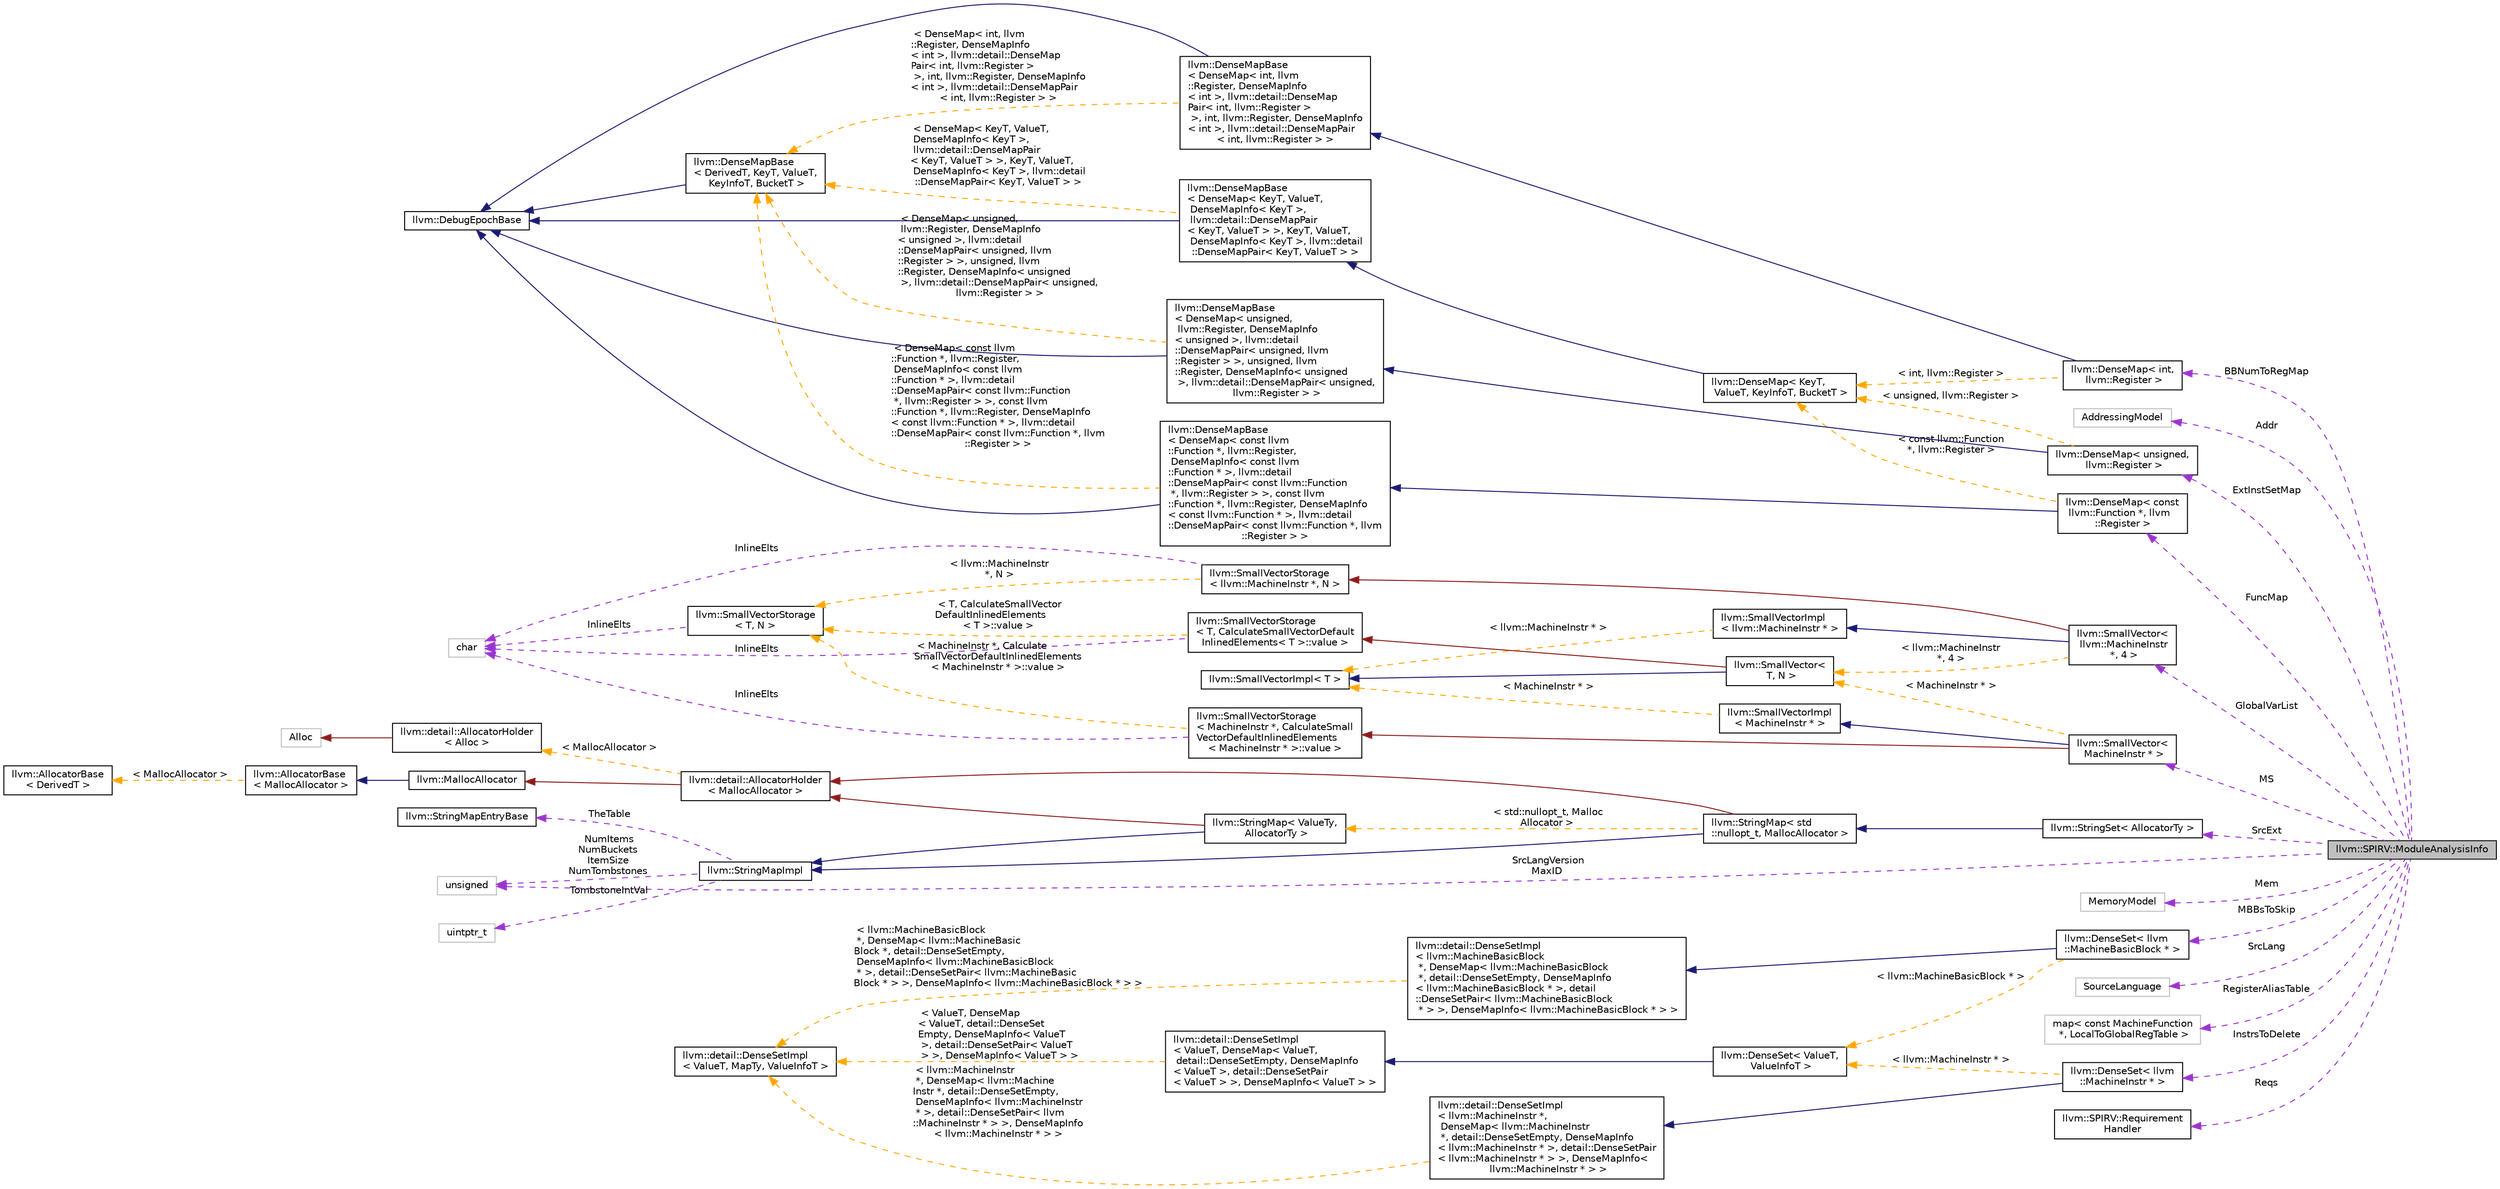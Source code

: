 digraph "llvm::SPIRV::ModuleAnalysisInfo"
{
 // LATEX_PDF_SIZE
  bgcolor="transparent";
  edge [fontname="Helvetica",fontsize="10",labelfontname="Helvetica",labelfontsize="10"];
  node [fontname="Helvetica",fontsize="10",shape=record];
  rankdir="LR";
  Node1 [label="llvm::SPIRV::ModuleAnalysisInfo",height=0.2,width=0.4,color="black", fillcolor="grey75", style="filled", fontcolor="black",tooltip=" "];
  Node2 -> Node1 [dir="back",color="darkorchid3",fontsize="10",style="dashed",label=" BBNumToRegMap" ,fontname="Helvetica"];
  Node2 [label="llvm::DenseMap\< int,\l llvm::Register \>",height=0.2,width=0.4,color="black",URL="$classllvm_1_1DenseMap.html",tooltip=" "];
  Node3 -> Node2 [dir="back",color="midnightblue",fontsize="10",style="solid",fontname="Helvetica"];
  Node3 [label="llvm::DenseMapBase\l\< DenseMap\< int, llvm\l::Register, DenseMapInfo\l\< int \>, llvm::detail::DenseMap\lPair\< int, llvm::Register \>\l \>, int, llvm::Register, DenseMapInfo\l\< int \>, llvm::detail::DenseMapPair\l\< int, llvm::Register \> \>",height=0.2,width=0.4,color="black",URL="$classllvm_1_1DenseMapBase.html",tooltip=" "];
  Node4 -> Node3 [dir="back",color="midnightblue",fontsize="10",style="solid",fontname="Helvetica"];
  Node4 [label="llvm::DebugEpochBase",height=0.2,width=0.4,color="black",URL="$classllvm_1_1DebugEpochBase.html",tooltip="A base class for data structure classes wishing to make iterators (\"handles\") pointing into themselve..."];
  Node5 -> Node3 [dir="back",color="orange",fontsize="10",style="dashed",label=" \< DenseMap\< int, llvm\l::Register, DenseMapInfo\l\< int \>, llvm::detail::DenseMap\lPair\< int, llvm::Register \>\l \>, int, llvm::Register, DenseMapInfo\l\< int \>, llvm::detail::DenseMapPair\l\< int, llvm::Register \> \>" ,fontname="Helvetica"];
  Node5 [label="llvm::DenseMapBase\l\< DerivedT, KeyT, ValueT,\l KeyInfoT, BucketT \>",height=0.2,width=0.4,color="black",URL="$classllvm_1_1DenseMapBase.html",tooltip=" "];
  Node4 -> Node5 [dir="back",color="midnightblue",fontsize="10",style="solid",fontname="Helvetica"];
  Node6 -> Node2 [dir="back",color="orange",fontsize="10",style="dashed",label=" \< int, llvm::Register \>" ,fontname="Helvetica"];
  Node6 [label="llvm::DenseMap\< KeyT,\l ValueT, KeyInfoT, BucketT \>",height=0.2,width=0.4,color="black",URL="$classllvm_1_1DenseMap.html",tooltip=" "];
  Node7 -> Node6 [dir="back",color="midnightblue",fontsize="10",style="solid",fontname="Helvetica"];
  Node7 [label="llvm::DenseMapBase\l\< DenseMap\< KeyT, ValueT,\l DenseMapInfo\< KeyT \>,\l llvm::detail::DenseMapPair\l\< KeyT, ValueT \> \>, KeyT, ValueT,\l DenseMapInfo\< KeyT \>, llvm::detail\l::DenseMapPair\< KeyT, ValueT \> \>",height=0.2,width=0.4,color="black",URL="$classllvm_1_1DenseMapBase.html",tooltip=" "];
  Node4 -> Node7 [dir="back",color="midnightblue",fontsize="10",style="solid",fontname="Helvetica"];
  Node5 -> Node7 [dir="back",color="orange",fontsize="10",style="dashed",label=" \< DenseMap\< KeyT, ValueT,\l DenseMapInfo\< KeyT \>,\l llvm::detail::DenseMapPair\l\< KeyT, ValueT \> \>, KeyT, ValueT,\l DenseMapInfo\< KeyT \>, llvm::detail\l::DenseMapPair\< KeyT, ValueT \> \>" ,fontname="Helvetica"];
  Node8 -> Node1 [dir="back",color="darkorchid3",fontsize="10",style="dashed",label=" Addr" ,fontname="Helvetica"];
  Node8 [label="AddressingModel",height=0.2,width=0.4,color="grey75",tooltip=" "];
  Node9 -> Node1 [dir="back",color="darkorchid3",fontsize="10",style="dashed",label=" MS" ,fontname="Helvetica"];
  Node9 [label="llvm::SmallVector\<\l MachineInstr * \>",height=0.2,width=0.4,color="black",URL="$classllvm_1_1SmallVector.html",tooltip=" "];
  Node10 -> Node9 [dir="back",color="midnightblue",fontsize="10",style="solid",fontname="Helvetica"];
  Node10 [label="llvm::SmallVectorImpl\l\< MachineInstr * \>",height=0.2,width=0.4,color="black",URL="$classllvm_1_1SmallVectorImpl.html",tooltip=" "];
  Node11 -> Node10 [dir="back",color="orange",fontsize="10",style="dashed",label=" \< MachineInstr * \>" ,fontname="Helvetica"];
  Node11 [label="llvm::SmallVectorImpl\< T \>",height=0.2,width=0.4,color="black",URL="$classllvm_1_1SmallVectorImpl.html",tooltip="This class consists of common code factored out of the SmallVector class to reduce code duplication b..."];
  Node12 -> Node9 [dir="back",color="firebrick4",fontsize="10",style="solid",fontname="Helvetica"];
  Node12 [label="llvm::SmallVectorStorage\l\< MachineInstr *, CalculateSmall\lVectorDefaultInlinedElements\l\< MachineInstr * \>::value \>",height=0.2,width=0.4,color="black",URL="$structllvm_1_1SmallVectorStorage.html",tooltip=" "];
  Node13 -> Node12 [dir="back",color="darkorchid3",fontsize="10",style="dashed",label=" InlineElts" ,fontname="Helvetica"];
  Node13 [label="char",height=0.2,width=0.4,color="grey75",tooltip=" "];
  Node14 -> Node12 [dir="back",color="orange",fontsize="10",style="dashed",label=" \< MachineInstr *, Calculate\lSmallVectorDefaultInlinedElements\l\< MachineInstr * \>::value \>" ,fontname="Helvetica"];
  Node14 [label="llvm::SmallVectorStorage\l\< T, N \>",height=0.2,width=0.4,color="black",URL="$structllvm_1_1SmallVectorStorage.html",tooltip="Storage for the SmallVector elements."];
  Node13 -> Node14 [dir="back",color="darkorchid3",fontsize="10",style="dashed",label=" InlineElts" ,fontname="Helvetica"];
  Node15 -> Node9 [dir="back",color="orange",fontsize="10",style="dashed",label=" \< MachineInstr * \>" ,fontname="Helvetica"];
  Node15 [label="llvm::SmallVector\<\l T, N \>",height=0.2,width=0.4,color="black",URL="$classllvm_1_1SmallVector.html",tooltip="This is a 'vector' (really, a variable-sized array), optimized for the case when the array is small."];
  Node11 -> Node15 [dir="back",color="midnightblue",fontsize="10",style="solid",fontname="Helvetica"];
  Node16 -> Node15 [dir="back",color="firebrick4",fontsize="10",style="solid",fontname="Helvetica"];
  Node16 [label="llvm::SmallVectorStorage\l\< T, CalculateSmallVectorDefault\lInlinedElements\< T \>::value \>",height=0.2,width=0.4,color="black",URL="$structllvm_1_1SmallVectorStorage.html",tooltip=" "];
  Node13 -> Node16 [dir="back",color="darkorchid3",fontsize="10",style="dashed",label=" InlineElts" ,fontname="Helvetica"];
  Node14 -> Node16 [dir="back",color="orange",fontsize="10",style="dashed",label=" \< T, CalculateSmallVector\lDefaultInlinedElements\l\< T \>::value \>" ,fontname="Helvetica"];
  Node17 -> Node1 [dir="back",color="darkorchid3",fontsize="10",style="dashed",label=" ExtInstSetMap" ,fontname="Helvetica"];
  Node17 [label="llvm::DenseMap\< unsigned,\l llvm::Register \>",height=0.2,width=0.4,color="black",URL="$classllvm_1_1DenseMap.html",tooltip=" "];
  Node18 -> Node17 [dir="back",color="midnightblue",fontsize="10",style="solid",fontname="Helvetica"];
  Node18 [label="llvm::DenseMapBase\l\< DenseMap\< unsigned,\l llvm::Register, DenseMapInfo\l\< unsigned \>, llvm::detail\l::DenseMapPair\< unsigned, llvm\l::Register \> \>, unsigned, llvm\l::Register, DenseMapInfo\< unsigned\l \>, llvm::detail::DenseMapPair\< unsigned,\l llvm::Register \> \>",height=0.2,width=0.4,color="black",URL="$classllvm_1_1DenseMapBase.html",tooltip=" "];
  Node4 -> Node18 [dir="back",color="midnightblue",fontsize="10",style="solid",fontname="Helvetica"];
  Node5 -> Node18 [dir="back",color="orange",fontsize="10",style="dashed",label=" \< DenseMap\< unsigned,\l llvm::Register, DenseMapInfo\l\< unsigned \>, llvm::detail\l::DenseMapPair\< unsigned, llvm\l::Register \> \>, unsigned, llvm\l::Register, DenseMapInfo\< unsigned\l \>, llvm::detail::DenseMapPair\< unsigned,\l llvm::Register \> \>" ,fontname="Helvetica"];
  Node6 -> Node17 [dir="back",color="orange",fontsize="10",style="dashed",label=" \< unsigned, llvm::Register \>" ,fontname="Helvetica"];
  Node19 -> Node1 [dir="back",color="darkorchid3",fontsize="10",style="dashed",label=" FuncMap" ,fontname="Helvetica"];
  Node19 [label="llvm::DenseMap\< const\l llvm::Function *, llvm\l::Register \>",height=0.2,width=0.4,color="black",URL="$classllvm_1_1DenseMap.html",tooltip=" "];
  Node20 -> Node19 [dir="back",color="midnightblue",fontsize="10",style="solid",fontname="Helvetica"];
  Node20 [label="llvm::DenseMapBase\l\< DenseMap\< const llvm\l::Function *, llvm::Register,\l DenseMapInfo\< const llvm\l::Function * \>, llvm::detail\l::DenseMapPair\< const llvm::Function\l *, llvm::Register \> \>, const llvm\l::Function *, llvm::Register, DenseMapInfo\l\< const llvm::Function * \>, llvm::detail\l::DenseMapPair\< const llvm::Function *, llvm\l::Register \> \>",height=0.2,width=0.4,color="black",URL="$classllvm_1_1DenseMapBase.html",tooltip=" "];
  Node4 -> Node20 [dir="back",color="midnightblue",fontsize="10",style="solid",fontname="Helvetica"];
  Node5 -> Node20 [dir="back",color="orange",fontsize="10",style="dashed",label=" \< DenseMap\< const llvm\l::Function *, llvm::Register,\l DenseMapInfo\< const llvm\l::Function * \>, llvm::detail\l::DenseMapPair\< const llvm::Function\l *, llvm::Register \> \>, const llvm\l::Function *, llvm::Register, DenseMapInfo\l\< const llvm::Function * \>, llvm::detail\l::DenseMapPair\< const llvm::Function *, llvm\l::Register \> \>" ,fontname="Helvetica"];
  Node6 -> Node19 [dir="back",color="orange",fontsize="10",style="dashed",label=" \< const llvm::Function\l *, llvm::Register \>" ,fontname="Helvetica"];
  Node21 -> Node1 [dir="back",color="darkorchid3",fontsize="10",style="dashed",label=" GlobalVarList" ,fontname="Helvetica"];
  Node21 [label="llvm::SmallVector\<\l llvm::MachineInstr\l *, 4 \>",height=0.2,width=0.4,color="black",URL="$classllvm_1_1SmallVector.html",tooltip=" "];
  Node22 -> Node21 [dir="back",color="midnightblue",fontsize="10",style="solid",fontname="Helvetica"];
  Node22 [label="llvm::SmallVectorImpl\l\< llvm::MachineInstr * \>",height=0.2,width=0.4,color="black",URL="$classllvm_1_1SmallVectorImpl.html",tooltip=" "];
  Node11 -> Node22 [dir="back",color="orange",fontsize="10",style="dashed",label=" \< llvm::MachineInstr * \>" ,fontname="Helvetica"];
  Node23 -> Node21 [dir="back",color="firebrick4",fontsize="10",style="solid",fontname="Helvetica"];
  Node23 [label="llvm::SmallVectorStorage\l\< llvm::MachineInstr *, N \>",height=0.2,width=0.4,color="black",URL="$structllvm_1_1SmallVectorStorage.html",tooltip=" "];
  Node13 -> Node23 [dir="back",color="darkorchid3",fontsize="10",style="dashed",label=" InlineElts" ,fontname="Helvetica"];
  Node14 -> Node23 [dir="back",color="orange",fontsize="10",style="dashed",label=" \< llvm::MachineInstr\l *, N \>" ,fontname="Helvetica"];
  Node15 -> Node21 [dir="back",color="orange",fontsize="10",style="dashed",label=" \< llvm::MachineInstr\l *, 4 \>" ,fontname="Helvetica"];
  Node24 -> Node1 [dir="back",color="darkorchid3",fontsize="10",style="dashed",label=" SrcExt" ,fontname="Helvetica"];
  Node24 [label="llvm::StringSet\< AllocatorTy \>",height=0.2,width=0.4,color="black",URL="$classllvm_1_1StringSet.html",tooltip="StringSet - A wrapper for StringMap that provides set-like functionality."];
  Node25 -> Node24 [dir="back",color="midnightblue",fontsize="10",style="solid",fontname="Helvetica"];
  Node25 [label="llvm::StringMap\< std\l::nullopt_t, MallocAllocator \>",height=0.2,width=0.4,color="black",URL="$classllvm_1_1StringMap.html",tooltip=" "];
  Node26 -> Node25 [dir="back",color="midnightblue",fontsize="10",style="solid",fontname="Helvetica"];
  Node26 [label="llvm::StringMapImpl",height=0.2,width=0.4,color="black",URL="$classllvm_1_1StringMapImpl.html",tooltip="StringMapImpl - This is the base class of StringMap that is shared among all of its instantiations."];
  Node27 -> Node26 [dir="back",color="darkorchid3",fontsize="10",style="dashed",label=" TheTable" ,fontname="Helvetica"];
  Node27 [label="llvm::StringMapEntryBase",height=0.2,width=0.4,color="black",URL="$classllvm_1_1StringMapEntryBase.html",tooltip="StringMapEntryBase - Shared base class of StringMapEntry instances."];
  Node28 -> Node26 [dir="back",color="darkorchid3",fontsize="10",style="dashed",label=" NumItems\nNumBuckets\nItemSize\nNumTombstones" ,fontname="Helvetica"];
  Node28 [label="unsigned",height=0.2,width=0.4,color="grey75",tooltip=" "];
  Node29 -> Node26 [dir="back",color="darkorchid3",fontsize="10",style="dashed",label=" TombstoneIntVal" ,fontname="Helvetica"];
  Node29 [label="uintptr_t",height=0.2,width=0.4,color="grey75",tooltip=" "];
  Node30 -> Node25 [dir="back",color="firebrick4",fontsize="10",style="solid",fontname="Helvetica"];
  Node30 [label="llvm::detail::AllocatorHolder\l\< MallocAllocator \>",height=0.2,width=0.4,color="black",URL="$classllvm_1_1detail_1_1AllocatorHolder.html",tooltip=" "];
  Node31 -> Node30 [dir="back",color="firebrick4",fontsize="10",style="solid",fontname="Helvetica"];
  Node31 [label="llvm::MallocAllocator",height=0.2,width=0.4,color="black",URL="$classllvm_1_1MallocAllocator.html",tooltip=" "];
  Node32 -> Node31 [dir="back",color="midnightblue",fontsize="10",style="solid",fontname="Helvetica"];
  Node32 [label="llvm::AllocatorBase\l\< MallocAllocator \>",height=0.2,width=0.4,color="black",URL="$classllvm_1_1AllocatorBase.html",tooltip=" "];
  Node33 -> Node32 [dir="back",color="orange",fontsize="10",style="dashed",label=" \< MallocAllocator \>" ,fontname="Helvetica"];
  Node33 [label="llvm::AllocatorBase\l\< DerivedT \>",height=0.2,width=0.4,color="black",URL="$classllvm_1_1AllocatorBase.html",tooltip="CRTP base class providing obvious overloads for the core Allocate() methods of LLVM-style allocators."];
  Node34 -> Node30 [dir="back",color="orange",fontsize="10",style="dashed",label=" \< MallocAllocator \>" ,fontname="Helvetica"];
  Node34 [label="llvm::detail::AllocatorHolder\l\< Alloc \>",height=0.2,width=0.4,color="black",URL="$classllvm_1_1detail_1_1AllocatorHolder.html",tooltip=" "];
  Node35 -> Node34 [dir="back",color="firebrick4",fontsize="10",style="solid",fontname="Helvetica"];
  Node35 [label="Alloc",height=0.2,width=0.4,color="grey75",tooltip=" "];
  Node36 -> Node25 [dir="back",color="orange",fontsize="10",style="dashed",label=" \< std::nullopt_t, Malloc\lAllocator \>" ,fontname="Helvetica"];
  Node36 [label="llvm::StringMap\< ValueTy,\l AllocatorTy \>",height=0.2,width=0.4,color="black",URL="$classllvm_1_1StringMap.html",tooltip="StringMap - This is an unconventional map that is specialized for handling keys that are \"strings\",..."];
  Node26 -> Node36 [dir="back",color="midnightblue",fontsize="10",style="solid",fontname="Helvetica"];
  Node30 -> Node36 [dir="back",color="firebrick4",fontsize="10",style="solid",fontname="Helvetica"];
  Node37 -> Node1 [dir="back",color="darkorchid3",fontsize="10",style="dashed",label=" Mem" ,fontname="Helvetica"];
  Node37 [label="MemoryModel",height=0.2,width=0.4,color="grey75",tooltip=" "];
  Node38 -> Node1 [dir="back",color="darkorchid3",fontsize="10",style="dashed",label=" InstrsToDelete" ,fontname="Helvetica"];
  Node38 [label="llvm::DenseSet\< llvm\l::MachineInstr * \>",height=0.2,width=0.4,color="black",URL="$classllvm_1_1DenseSet.html",tooltip=" "];
  Node39 -> Node38 [dir="back",color="midnightblue",fontsize="10",style="solid",fontname="Helvetica"];
  Node39 [label="llvm::detail::DenseSetImpl\l\< llvm::MachineInstr *,\l DenseMap\< llvm::MachineInstr\l *, detail::DenseSetEmpty, DenseMapInfo\l\< llvm::MachineInstr * \>, detail::DenseSetPair\l\< llvm::MachineInstr * \> \>, DenseMapInfo\<\l llvm::MachineInstr * \> \>",height=0.2,width=0.4,color="black",URL="$classllvm_1_1detail_1_1DenseSetImpl.html",tooltip=" "];
  Node40 -> Node39 [dir="back",color="orange",fontsize="10",style="dashed",label=" \< llvm::MachineInstr\l *, DenseMap\< llvm::Machine\lInstr *, detail::DenseSetEmpty,\l DenseMapInfo\< llvm::MachineInstr\l * \>, detail::DenseSetPair\< llvm\l::MachineInstr * \> \>, DenseMapInfo\l\< llvm::MachineInstr * \> \>" ,fontname="Helvetica"];
  Node40 [label="llvm::detail::DenseSetImpl\l\< ValueT, MapTy, ValueInfoT \>",height=0.2,width=0.4,color="black",URL="$classllvm_1_1detail_1_1DenseSetImpl.html",tooltip="Base class for DenseSet and DenseSmallSet."];
  Node41 -> Node38 [dir="back",color="orange",fontsize="10",style="dashed",label=" \< llvm::MachineInstr * \>" ,fontname="Helvetica"];
  Node41 [label="llvm::DenseSet\< ValueT,\l ValueInfoT \>",height=0.2,width=0.4,color="black",URL="$classllvm_1_1DenseSet.html",tooltip="Implements a dense probed hash-table based set."];
  Node42 -> Node41 [dir="back",color="midnightblue",fontsize="10",style="solid",fontname="Helvetica"];
  Node42 [label="llvm::detail::DenseSetImpl\l\< ValueT, DenseMap\< ValueT,\l detail::DenseSetEmpty, DenseMapInfo\l\< ValueT \>, detail::DenseSetPair\l\< ValueT \> \>, DenseMapInfo\< ValueT \> \>",height=0.2,width=0.4,color="black",URL="$classllvm_1_1detail_1_1DenseSetImpl.html",tooltip=" "];
  Node40 -> Node42 [dir="back",color="orange",fontsize="10",style="dashed",label=" \< ValueT, DenseMap\l\< ValueT, detail::DenseSet\lEmpty, DenseMapInfo\< ValueT\l \>, detail::DenseSetPair\< ValueT\l \> \>, DenseMapInfo\< ValueT \> \>" ,fontname="Helvetica"];
  Node43 -> Node1 [dir="back",color="darkorchid3",fontsize="10",style="dashed",label=" SrcLang" ,fontname="Helvetica"];
  Node43 [label="SourceLanguage",height=0.2,width=0.4,color="grey75",tooltip=" "];
  Node28 -> Node1 [dir="back",color="darkorchid3",fontsize="10",style="dashed",label=" SrcLangVersion\nMaxID" ,fontname="Helvetica"];
  Node44 -> Node1 [dir="back",color="darkorchid3",fontsize="10",style="dashed",label=" RegisterAliasTable" ,fontname="Helvetica"];
  Node44 [label="map\< const MachineFunction\l *, LocalToGlobalRegTable \>",height=0.2,width=0.4,color="grey75",tooltip=" "];
  Node45 -> Node1 [dir="back",color="darkorchid3",fontsize="10",style="dashed",label=" MBBsToSkip" ,fontname="Helvetica"];
  Node45 [label="llvm::DenseSet\< llvm\l::MachineBasicBlock * \>",height=0.2,width=0.4,color="black",URL="$classllvm_1_1DenseSet.html",tooltip=" "];
  Node46 -> Node45 [dir="back",color="midnightblue",fontsize="10",style="solid",fontname="Helvetica"];
  Node46 [label="llvm::detail::DenseSetImpl\l\< llvm::MachineBasicBlock\l *, DenseMap\< llvm::MachineBasicBlock\l *, detail::DenseSetEmpty, DenseMapInfo\l\< llvm::MachineBasicBlock * \>, detail\l::DenseSetPair\< llvm::MachineBasicBlock\l * \> \>, DenseMapInfo\< llvm::MachineBasicBlock * \> \>",height=0.2,width=0.4,color="black",URL="$classllvm_1_1detail_1_1DenseSetImpl.html",tooltip=" "];
  Node40 -> Node46 [dir="back",color="orange",fontsize="10",style="dashed",label=" \< llvm::MachineBasicBlock\l *, DenseMap\< llvm::MachineBasic\lBlock *, detail::DenseSetEmpty,\l DenseMapInfo\< llvm::MachineBasicBlock\l * \>, detail::DenseSetPair\< llvm::MachineBasic\lBlock * \> \>, DenseMapInfo\< llvm::MachineBasicBlock * \> \>" ,fontname="Helvetica"];
  Node41 -> Node45 [dir="back",color="orange",fontsize="10",style="dashed",label=" \< llvm::MachineBasicBlock * \>" ,fontname="Helvetica"];
  Node47 -> Node1 [dir="back",color="darkorchid3",fontsize="10",style="dashed",label=" Reqs" ,fontname="Helvetica"];
  Node47 [label="llvm::SPIRV::Requirement\lHandler",height=0.2,width=0.4,color="black",URL="$structllvm_1_1SPIRV_1_1RequirementHandler.html",tooltip=" "];
}
